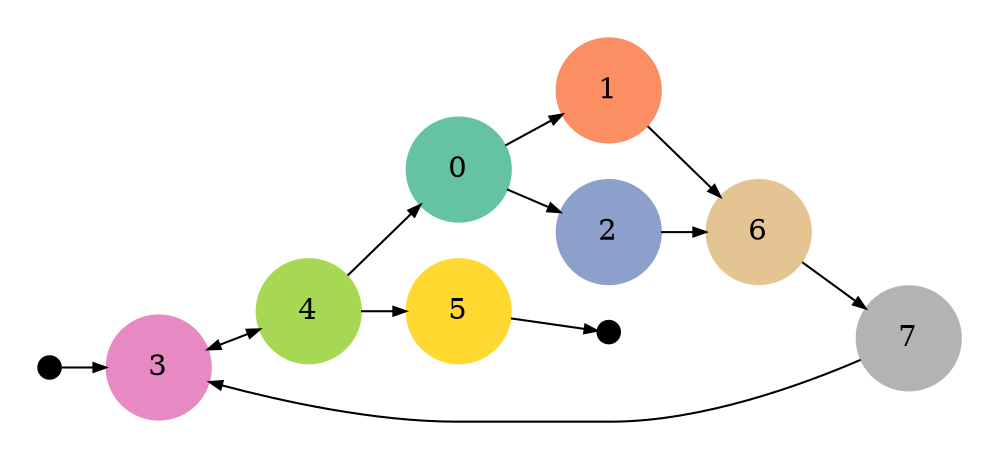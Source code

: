 digraph {
	graph [concentrate=true margin=0.2 nodesep=0.25 rankdir=LR ranksep=0.3]
	node [fixedsize=true height=0.7 shape=circle width=0.7]
	edge [arrowsize=0.6]
		3 [color="0.897074, 0.400017, 0.903114" style=filled]
		4 [color="0.228786, 0.612469, 0.847090" style=filled]
		0 [color="0.447464, 0.474227, 0.760784" style=filled]
		1 [color="0.047140, 0.605219, 0.981315" style=filled]
		6 [color="0.098765, 0.350451, 0.895732" style=filled]
		7 [color="0.000000, 0.000000, 0.701961" style=filled]
		2 [color="0.616461, 0.303572, 0.795955" style=filled]
		5 [color="0.136423, 0.814864, 0.998631" style=filled]
			0 -> 1
			0 -> 2
			1 -> 6
			2 -> 6
			3 -> 4
			4 -> 0
			4 -> 3
			4 -> 5
			6 -> 7
			7 -> 3
		node [shape=point width=0.15]
		start [label=""]
			start -> 3
		end [label=""]
			5 -> end
}